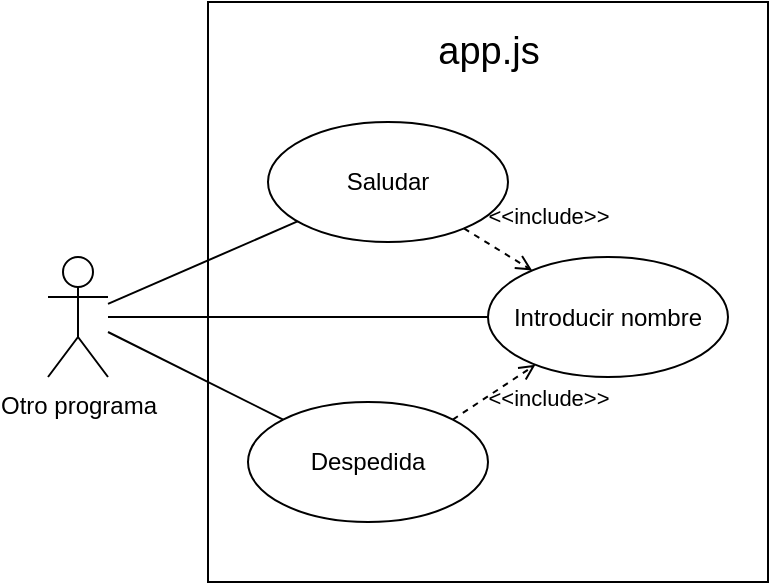 <mxfile>
    <diagram id="lsb6DkME4ZflWMWJUeDN" name="Page-1">
        <mxGraphModel dx="888" dy="285" grid="1" gridSize="10" guides="1" tooltips="1" connect="1" arrows="1" fold="1" page="1" pageScale="1" pageWidth="827" pageHeight="1169" math="0" shadow="0">
            <root>
                <mxCell id="0"/>
                <mxCell id="1" parent="0"/>
                <mxCell id="12" value="" style="whiteSpace=wrap;html=1;" vertex="1" parent="1">
                    <mxGeometry x="180" y="160" width="280" height="290" as="geometry"/>
                </mxCell>
                <mxCell id="16" style="edgeStyle=none;html=1;fontSize=19;endArrow=none;endFill=0;" edge="1" parent="1" source="2" target="9">
                    <mxGeometry relative="1" as="geometry"/>
                </mxCell>
                <mxCell id="17" style="edgeStyle=none;html=1;fontSize=19;endArrow=none;endFill=0;" edge="1" parent="1" source="2" target="11">
                    <mxGeometry relative="1" as="geometry"/>
                </mxCell>
                <mxCell id="18" style="edgeStyle=none;html=1;fontSize=19;endArrow=none;endFill=0;" edge="1" parent="1" source="2" target="10">
                    <mxGeometry relative="1" as="geometry"/>
                </mxCell>
                <mxCell id="2" value="Otro programa" style="shape=umlActor;verticalLabelPosition=bottom;verticalAlign=top;html=1;" vertex="1" parent="1">
                    <mxGeometry x="100" y="287.5" width="30" height="60" as="geometry"/>
                </mxCell>
                <mxCell id="9" value="Saludar" style="ellipse;whiteSpace=wrap;html=1;" vertex="1" parent="1">
                    <mxGeometry x="210" y="220" width="120" height="60" as="geometry"/>
                </mxCell>
                <mxCell id="10" value="Introducir nombre" style="ellipse;whiteSpace=wrap;html=1;" vertex="1" parent="1">
                    <mxGeometry x="320" y="287.5" width="120" height="60" as="geometry"/>
                </mxCell>
                <mxCell id="11" value="Despedida" style="ellipse;whiteSpace=wrap;html=1;" vertex="1" parent="1">
                    <mxGeometry x="200" y="360" width="120" height="60" as="geometry"/>
                </mxCell>
                <mxCell id="13" value="app.js" style="text;html=1;align=center;verticalAlign=middle;resizable=0;points=[];autosize=1;strokeColor=none;fillColor=none;fontSize=19;" vertex="1" parent="1">
                    <mxGeometry x="285" y="170" width="70" height="30" as="geometry"/>
                </mxCell>
                <mxCell id="19" value="&lt;font style=&quot;font-size: 11px&quot;&gt;&amp;lt;&amp;lt;include&amp;gt;&amp;gt;&lt;/font&gt;" style="html=1;verticalAlign=bottom;labelBackgroundColor=none;endArrow=open;endFill=0;dashed=1;fontSize=19;" edge="1" parent="1" source="9" target="10">
                    <mxGeometry x="0.971" y="16" width="160" relative="1" as="geometry">
                        <mxPoint x="330" y="300" as="sourcePoint"/>
                        <mxPoint x="490" y="300" as="targetPoint"/>
                        <mxPoint y="-1" as="offset"/>
                    </mxGeometry>
                </mxCell>
                <mxCell id="20" value="&lt;font style=&quot;font-size: 11px&quot;&gt;&amp;lt;&amp;lt;include&amp;gt;&amp;gt;&lt;/font&gt;" style="html=1;verticalAlign=bottom;labelBackgroundColor=none;endArrow=open;endFill=0;dashed=1;fontSize=19;exitX=1;exitY=0;exitDx=0;exitDy=0;" edge="1" parent="1" source="11" target="10">
                    <mxGeometry x="0.573" y="-27" width="160" relative="1" as="geometry">
                        <mxPoint x="317.676" y="283.348" as="sourcePoint"/>
                        <mxPoint x="351.93" y="304.312" as="targetPoint"/>
                        <mxPoint as="offset"/>
                    </mxGeometry>
                </mxCell>
            </root>
        </mxGraphModel>
    </diagram>
</mxfile>